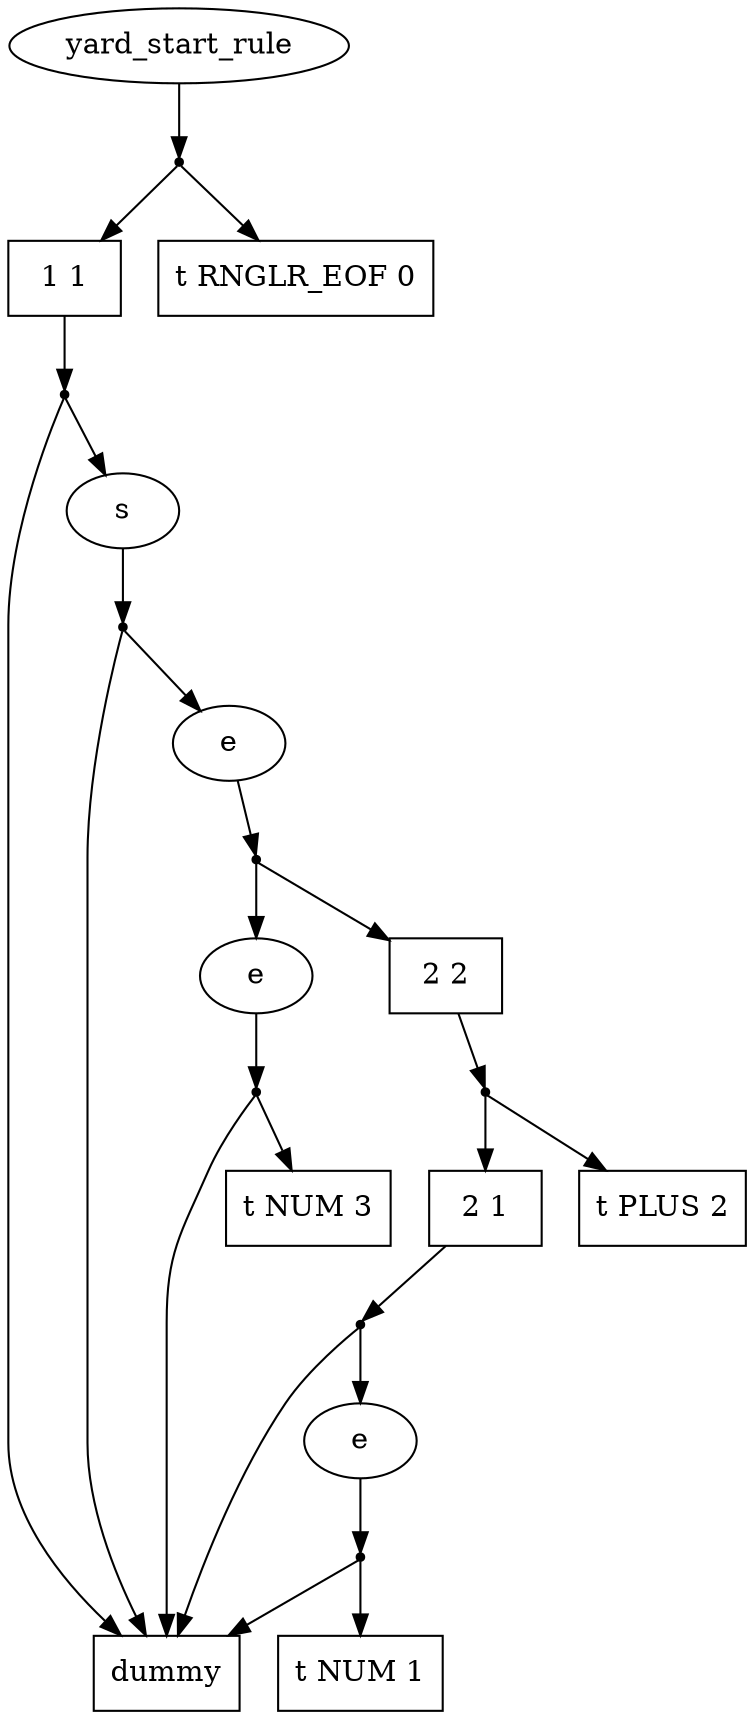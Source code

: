 digraph AST {
    0 [label="yard_start_rule",shape=oval]
    1 [label="",shape=point]
    0 -> 1 [label=""]
    2 [label="1 1",shape=box]
    1 -> 2 [label=""]
    3 [label="t RNGLR_EOF 0",shape=box]
    1 -> 3 [label=""]
    4 [label="",shape=point]
    2 -> 4 [label=""]
    5 [label="dummy",shape=box]
    4 -> 5 [label=""]
    6 [label="s",shape=oval]
    4 -> 6 [label=""]
    7 [label="",shape=point]
    6 -> 7 [label=""]
    7 -> 5 [label=""]
    8 [label="e",shape=oval]
    7 -> 8 [label=""]
    9 [label="",shape=point]
    8 -> 9 [label=""]
    10 [label="2 2",shape=box]
    9 -> 10 [label=""]
    11 [label="e",shape=oval]
    9 -> 11 [label=""]
    12 [label="",shape=point]
    10 -> 12 [label=""]
    13 [label="",shape=point]
    11 -> 13 [label=""]
    14 [label="2 1",shape=box]
    12 -> 14 [label=""]
    15 [label="t PLUS 2",shape=box]
    12 -> 15 [label=""]
    13 -> 5 [label=""]
    16 [label="t NUM 3",shape=box]
    13 -> 16 [label=""]
    17 [label="",shape=point]
    14 -> 17 [label=""]
    17 -> 5 [label=""]
    18 [label="e",shape=oval]
    17 -> 18 [label=""]
    19 [label="",shape=point]
    18 -> 19 [label=""]
    19 -> 5 [label=""]
    20 [label="t NUM 1",shape=box]
    19 -> 20 [label=""]
}
